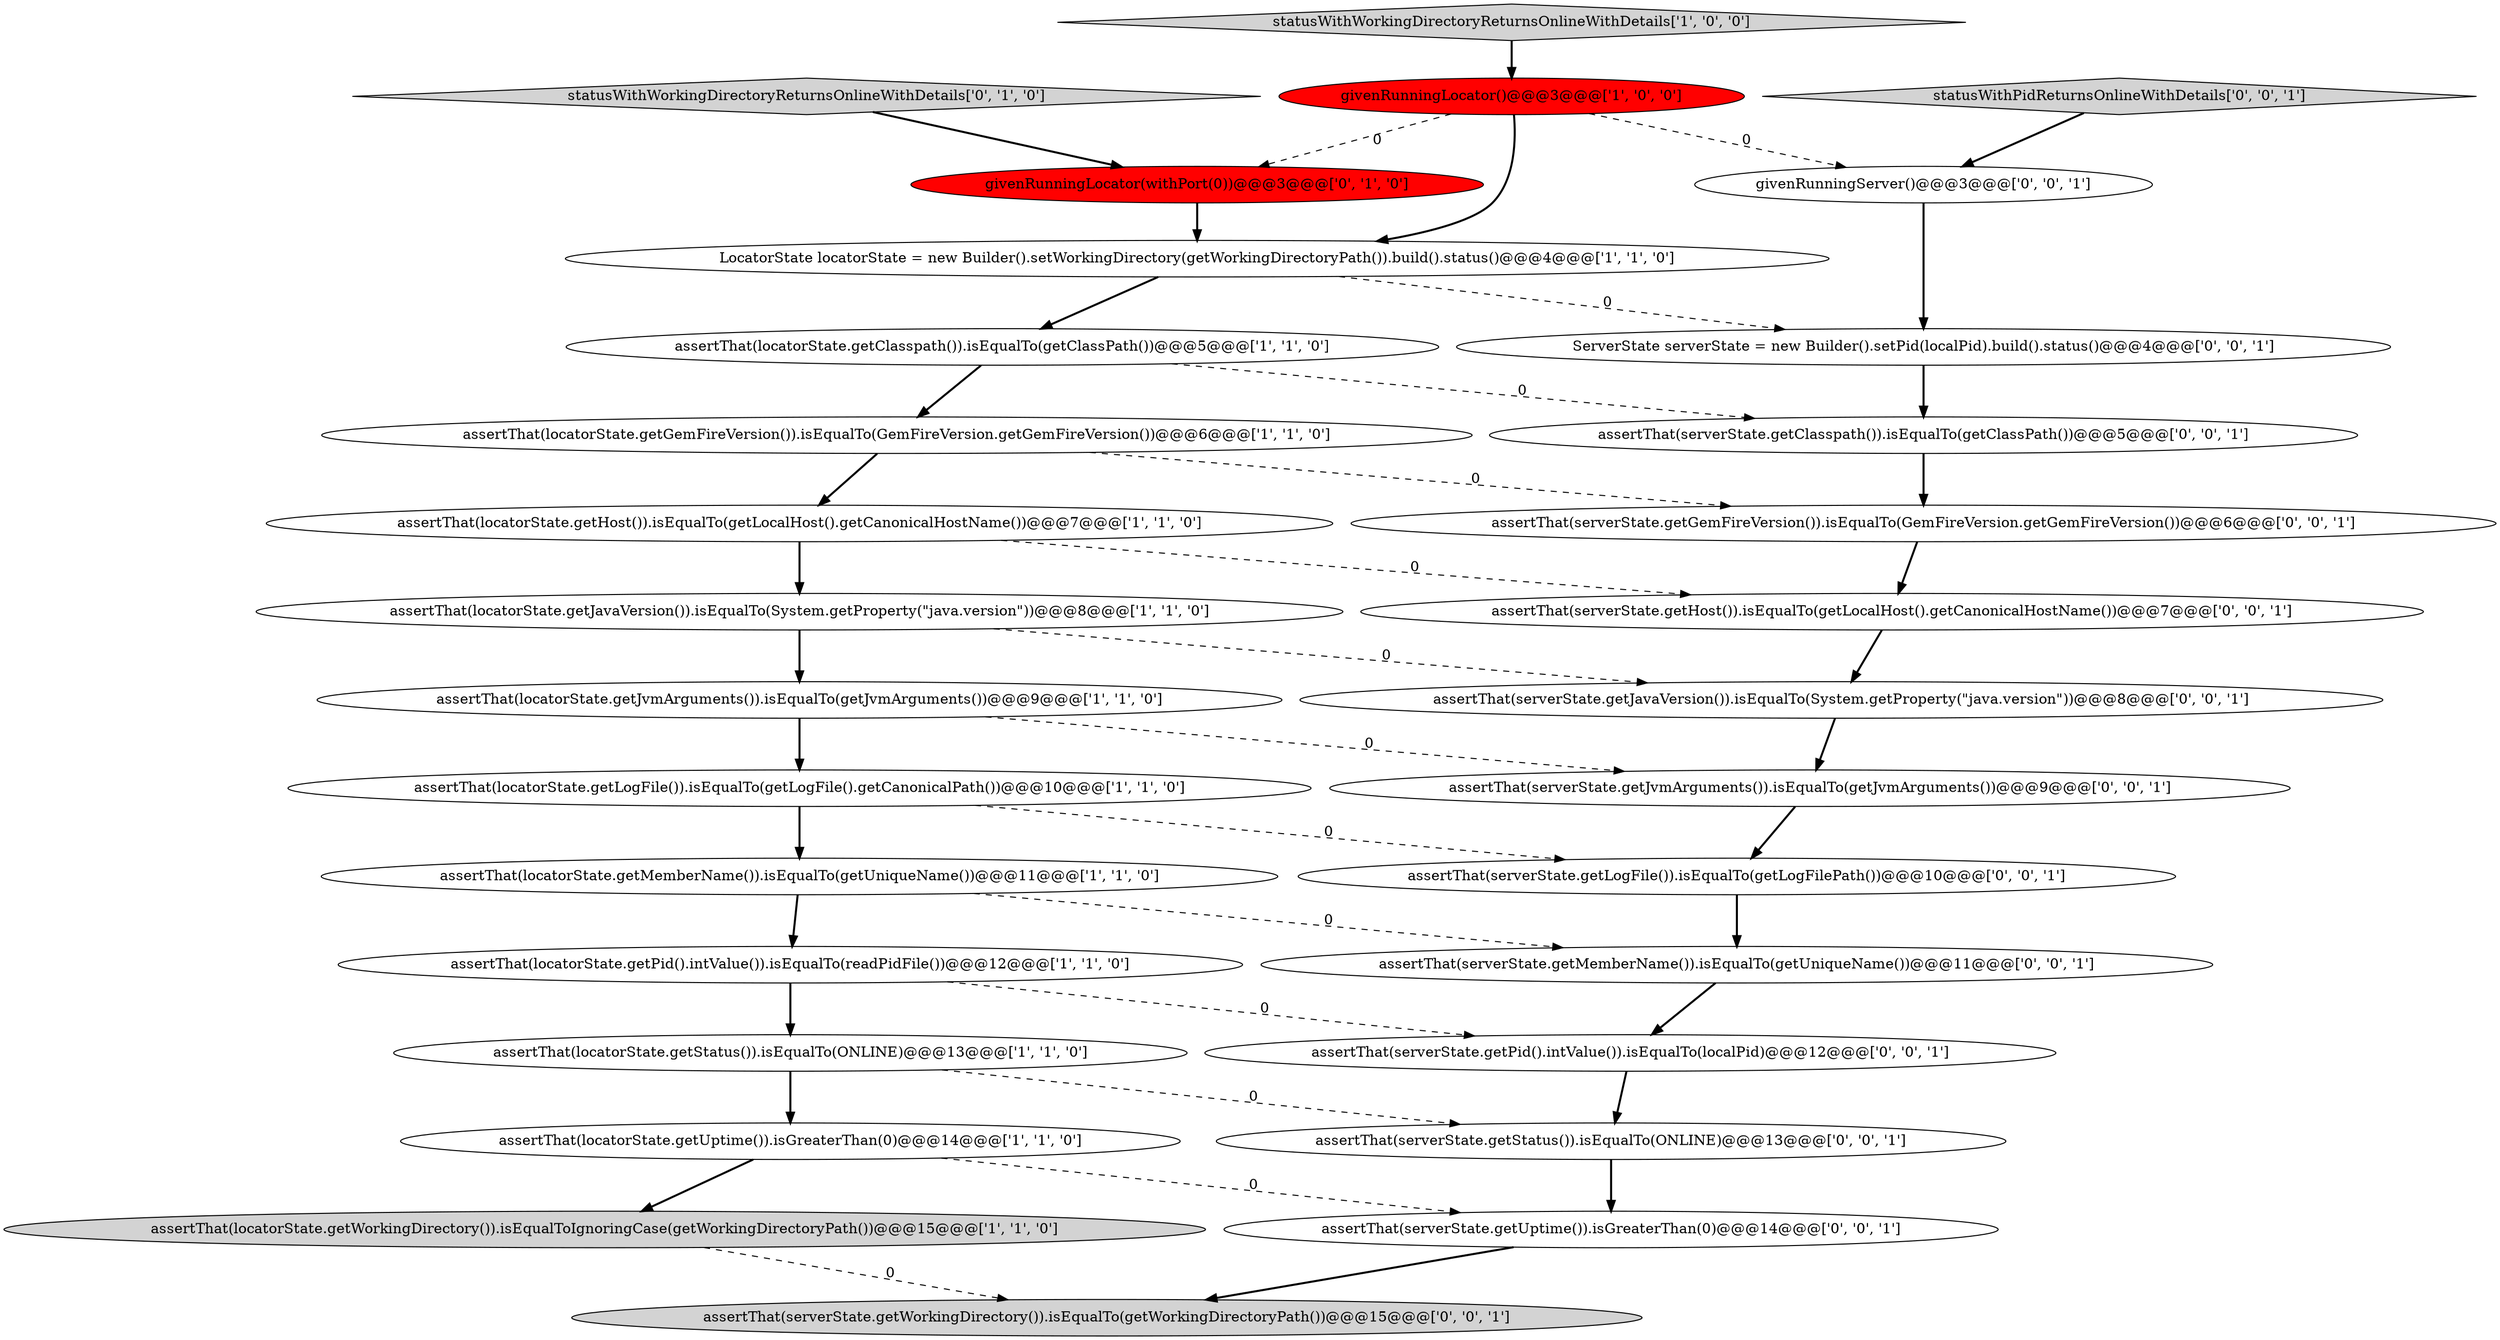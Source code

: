 digraph {
4 [style = filled, label = "LocatorState locatorState = new Builder().setWorkingDirectory(getWorkingDirectoryPath()).build().status()@@@4@@@['1', '1', '0']", fillcolor = white, shape = ellipse image = "AAA0AAABBB1BBB"];
1 [style = filled, label = "assertThat(locatorState.getGemFireVersion()).isEqualTo(GemFireVersion.getGemFireVersion())@@@6@@@['1', '1', '0']", fillcolor = white, shape = ellipse image = "AAA0AAABBB1BBB"];
16 [style = filled, label = "assertThat(serverState.getGemFireVersion()).isEqualTo(GemFireVersion.getGemFireVersion())@@@6@@@['0', '0', '1']", fillcolor = white, shape = ellipse image = "AAA0AAABBB3BBB"];
27 [style = filled, label = "assertThat(serverState.getMemberName()).isEqualTo(getUniqueName())@@@11@@@['0', '0', '1']", fillcolor = white, shape = ellipse image = "AAA0AAABBB3BBB"];
12 [style = filled, label = "assertThat(locatorState.getStatus()).isEqualTo(ONLINE)@@@13@@@['1', '1', '0']", fillcolor = white, shape = ellipse image = "AAA0AAABBB1BBB"];
3 [style = filled, label = "statusWithWorkingDirectoryReturnsOnlineWithDetails['1', '0', '0']", fillcolor = lightgray, shape = diamond image = "AAA0AAABBB1BBB"];
23 [style = filled, label = "assertThat(serverState.getClasspath()).isEqualTo(getClassPath())@@@5@@@['0', '0', '1']", fillcolor = white, shape = ellipse image = "AAA0AAABBB3BBB"];
26 [style = filled, label = "assertThat(serverState.getLogFile()).isEqualTo(getLogFilePath())@@@10@@@['0', '0', '1']", fillcolor = white, shape = ellipse image = "AAA0AAABBB3BBB"];
28 [style = filled, label = "statusWithPidReturnsOnlineWithDetails['0', '0', '1']", fillcolor = lightgray, shape = diamond image = "AAA0AAABBB3BBB"];
2 [style = filled, label = "assertThat(locatorState.getLogFile()).isEqualTo(getLogFile().getCanonicalPath())@@@10@@@['1', '1', '0']", fillcolor = white, shape = ellipse image = "AAA0AAABBB1BBB"];
24 [style = filled, label = "assertThat(serverState.getHost()).isEqualTo(getLocalHost().getCanonicalHostName())@@@7@@@['0', '0', '1']", fillcolor = white, shape = ellipse image = "AAA0AAABBB3BBB"];
21 [style = filled, label = "assertThat(serverState.getStatus()).isEqualTo(ONLINE)@@@13@@@['0', '0', '1']", fillcolor = white, shape = ellipse image = "AAA0AAABBB3BBB"];
6 [style = filled, label = "assertThat(locatorState.getClasspath()).isEqualTo(getClassPath())@@@5@@@['1', '1', '0']", fillcolor = white, shape = ellipse image = "AAA0AAABBB1BBB"];
14 [style = filled, label = "givenRunningLocator(withPort(0))@@@3@@@['0', '1', '0']", fillcolor = red, shape = ellipse image = "AAA1AAABBB2BBB"];
20 [style = filled, label = "assertThat(serverState.getUptime()).isGreaterThan(0)@@@14@@@['0', '0', '1']", fillcolor = white, shape = ellipse image = "AAA0AAABBB3BBB"];
8 [style = filled, label = "assertThat(locatorState.getJavaVersion()).isEqualTo(System.getProperty(\"java.version\"))@@@8@@@['1', '1', '0']", fillcolor = white, shape = ellipse image = "AAA0AAABBB1BBB"];
13 [style = filled, label = "givenRunningLocator()@@@3@@@['1', '0', '0']", fillcolor = red, shape = ellipse image = "AAA1AAABBB1BBB"];
9 [style = filled, label = "assertThat(locatorState.getJvmArguments()).isEqualTo(getJvmArguments())@@@9@@@['1', '1', '0']", fillcolor = white, shape = ellipse image = "AAA0AAABBB1BBB"];
5 [style = filled, label = "assertThat(locatorState.getHost()).isEqualTo(getLocalHost().getCanonicalHostName())@@@7@@@['1', '1', '0']", fillcolor = white, shape = ellipse image = "AAA0AAABBB1BBB"];
0 [style = filled, label = "assertThat(locatorState.getMemberName()).isEqualTo(getUniqueName())@@@11@@@['1', '1', '0']", fillcolor = white, shape = ellipse image = "AAA0AAABBB1BBB"];
18 [style = filled, label = "givenRunningServer()@@@3@@@['0', '0', '1']", fillcolor = white, shape = ellipse image = "AAA0AAABBB3BBB"];
10 [style = filled, label = "assertThat(locatorState.getUptime()).isGreaterThan(0)@@@14@@@['1', '1', '0']", fillcolor = white, shape = ellipse image = "AAA0AAABBB1BBB"];
11 [style = filled, label = "assertThat(locatorState.getPid().intValue()).isEqualTo(readPidFile())@@@12@@@['1', '1', '0']", fillcolor = white, shape = ellipse image = "AAA0AAABBB1BBB"];
22 [style = filled, label = "assertThat(serverState.getJvmArguments()).isEqualTo(getJvmArguments())@@@9@@@['0', '0', '1']", fillcolor = white, shape = ellipse image = "AAA0AAABBB3BBB"];
7 [style = filled, label = "assertThat(locatorState.getWorkingDirectory()).isEqualToIgnoringCase(getWorkingDirectoryPath())@@@15@@@['1', '1', '0']", fillcolor = lightgray, shape = ellipse image = "AAA0AAABBB1BBB"];
15 [style = filled, label = "statusWithWorkingDirectoryReturnsOnlineWithDetails['0', '1', '0']", fillcolor = lightgray, shape = diamond image = "AAA0AAABBB2BBB"];
17 [style = filled, label = "assertThat(serverState.getJavaVersion()).isEqualTo(System.getProperty(\"java.version\"))@@@8@@@['0', '0', '1']", fillcolor = white, shape = ellipse image = "AAA0AAABBB3BBB"];
29 [style = filled, label = "ServerState serverState = new Builder().setPid(localPid).build().status()@@@4@@@['0', '0', '1']", fillcolor = white, shape = ellipse image = "AAA0AAABBB3BBB"];
19 [style = filled, label = "assertThat(serverState.getWorkingDirectory()).isEqualTo(getWorkingDirectoryPath())@@@15@@@['0', '0', '1']", fillcolor = lightgray, shape = ellipse image = "AAA0AAABBB3BBB"];
25 [style = filled, label = "assertThat(serverState.getPid().intValue()).isEqualTo(localPid)@@@12@@@['0', '0', '1']", fillcolor = white, shape = ellipse image = "AAA0AAABBB3BBB"];
1->5 [style = bold, label=""];
22->26 [style = bold, label=""];
5->8 [style = bold, label=""];
23->16 [style = bold, label=""];
28->18 [style = bold, label=""];
15->14 [style = bold, label=""];
4->6 [style = bold, label=""];
9->2 [style = bold, label=""];
16->24 [style = bold, label=""];
5->24 [style = dashed, label="0"];
0->11 [style = bold, label=""];
9->22 [style = dashed, label="0"];
11->12 [style = bold, label=""];
0->27 [style = dashed, label="0"];
29->23 [style = bold, label=""];
17->22 [style = bold, label=""];
10->7 [style = bold, label=""];
12->21 [style = dashed, label="0"];
13->14 [style = dashed, label="0"];
6->1 [style = bold, label=""];
26->27 [style = bold, label=""];
18->29 [style = bold, label=""];
2->0 [style = bold, label=""];
12->10 [style = bold, label=""];
21->20 [style = bold, label=""];
7->19 [style = dashed, label="0"];
1->16 [style = dashed, label="0"];
24->17 [style = bold, label=""];
8->9 [style = bold, label=""];
11->25 [style = dashed, label="0"];
3->13 [style = bold, label=""];
8->17 [style = dashed, label="0"];
10->20 [style = dashed, label="0"];
13->18 [style = dashed, label="0"];
4->29 [style = dashed, label="0"];
2->26 [style = dashed, label="0"];
20->19 [style = bold, label=""];
27->25 [style = bold, label=""];
6->23 [style = dashed, label="0"];
25->21 [style = bold, label=""];
14->4 [style = bold, label=""];
13->4 [style = bold, label=""];
}
